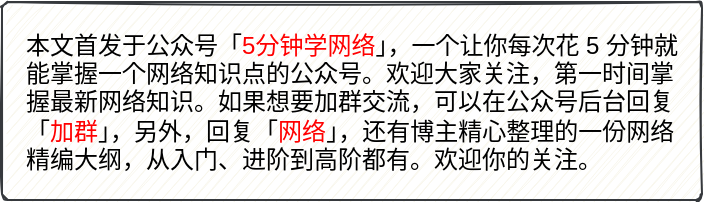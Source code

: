 <mxfile version="16.0.0" type="github">
  <diagram id="DpkS0uCB6Em37V-5h4Gu" name="Page-1">
    <mxGraphModel dx="1248" dy="677" grid="1" gridSize="10" guides="1" tooltips="1" connect="1" arrows="1" fold="1" page="1" pageScale="1" pageWidth="827" pageHeight="1169" math="0" shadow="0">
      <root>
        <mxCell id="0" />
        <mxCell id="1" parent="0" />
        <mxCell id="9Mil-waTpB1e9BHk1QAS-1" value="" style="rounded=1;whiteSpace=wrap;html=1;arcSize=3;strokeWidth=1;glass=0;shadow=0;sketch=1;fillColor=#f9f7ed;strokeColor=#36393d;" parent="1" vertex="1">
          <mxGeometry x="180" y="191" width="350" height="99" as="geometry" />
        </mxCell>
        <mxCell id="9Mil-waTpB1e9BHk1QAS-2" value="本文首发于公众号「&lt;font color=&quot;#ff0000&quot;&gt;5分钟学网络&lt;/font&gt;」，一个让你每次花 5 分钟就能掌握一个网络知识点的公众号。欢迎大家关注，第一时间掌握最新网络知识。如果想要加群交流，可以在公众号后台回复「&lt;font color=&quot;#ff0000&quot;&gt;加群&lt;/font&gt;」，另外，回复「&lt;font color=&quot;#ff0000&quot;&gt;网络&lt;/font&gt;」，还有博主精心整理的一份网络精编大纲，从入门、进阶到高阶都有。欢迎你的关注。" style="text;html=1;strokeColor=none;fillColor=none;align=left;verticalAlign=middle;whiteSpace=wrap;rounded=0;shadow=0;glass=0;sketch=1;" parent="1" vertex="1">
          <mxGeometry x="190" y="225.5" width="330" height="30" as="geometry" />
        </mxCell>
      </root>
    </mxGraphModel>
  </diagram>
</mxfile>
